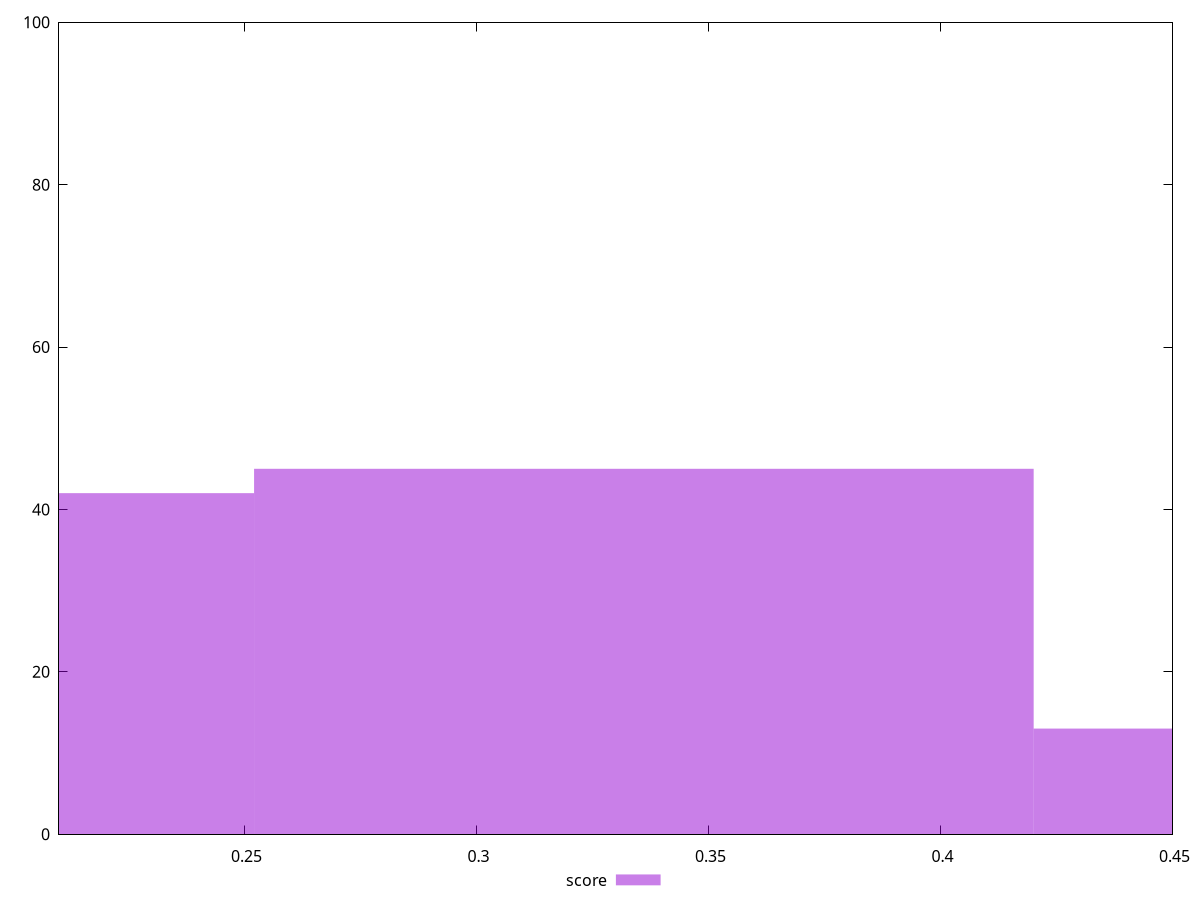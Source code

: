 reset

$score <<EOF
0.33605983636908543 45
0.16802991818454271 42
0.5040897545536281 13
EOF

set key outside below
set boxwidth 0.16802991818454271
set xrange [0.21:0.45]
set yrange [0:100]
set trange [0:100]
set style fill transparent solid 0.5 noborder
set terminal svg size 640, 490 enhanced background rgb 'white'
set output "report_00015_2021-02-09T16-11-33.973Z/uses-text-compression/samples/pages+cached+noadtech+nomedia/score/histogram.svg"

plot $score title "score" with boxes

reset
